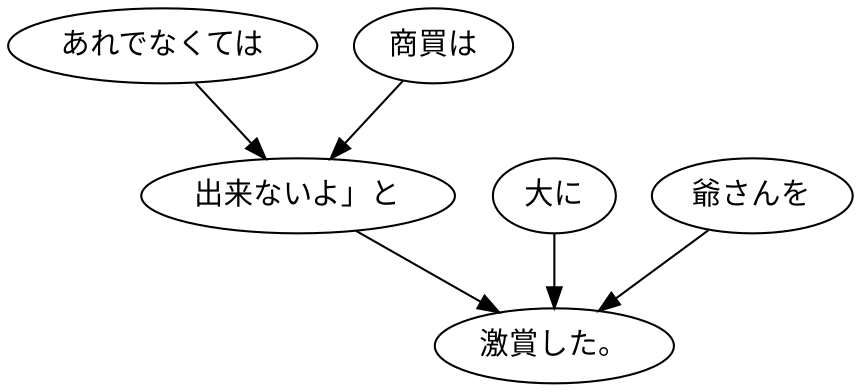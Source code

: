 digraph graph4454 {
	node0 [label="あれでなくては"];
	node1 [label="商買は"];
	node2 [label="出来ないよ」と"];
	node3 [label="大に"];
	node4 [label="爺さんを"];
	node5 [label="激賞した。"];
	node0 -> node2;
	node1 -> node2;
	node2 -> node5;
	node3 -> node5;
	node4 -> node5;
}
